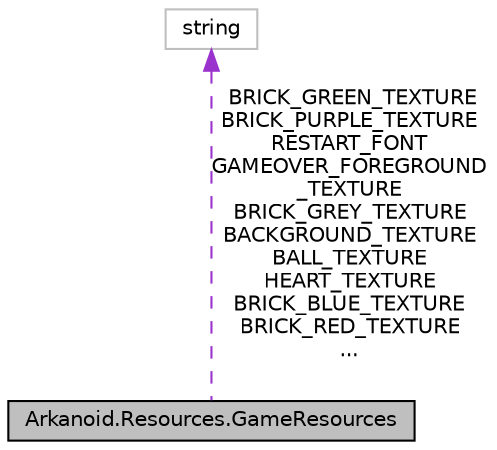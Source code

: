 digraph "Arkanoid.Resources.GameResources"
{
 // INTERACTIVE_SVG=YES
  edge [fontname="Helvetica",fontsize="10",labelfontname="Helvetica",labelfontsize="10"];
  node [fontname="Helvetica",fontsize="10",shape=record];
  Node1 [label="Arkanoid.Resources.GameResources",height=0.2,width=0.4,color="black", fillcolor="grey75", style="filled", fontcolor="black"];
  Node2 -> Node1 [dir="back",color="darkorchid3",fontsize="10",style="dashed",label=" BRICK_GREEN_TEXTURE\nBRICK_PURPLE_TEXTURE\nRESTART_FONT\nGAMEOVER_FOREGROUND\l_TEXTURE\nBRICK_GREY_TEXTURE\nBACKGROUND_TEXTURE\nBALL_TEXTURE\nHEART_TEXTURE\nBRICK_BLUE_TEXTURE\nBRICK_RED_TEXTURE\n..." ,fontname="Helvetica"];
  Node2 [label="string",height=0.2,width=0.4,color="grey75", fillcolor="white", style="filled"];
}
